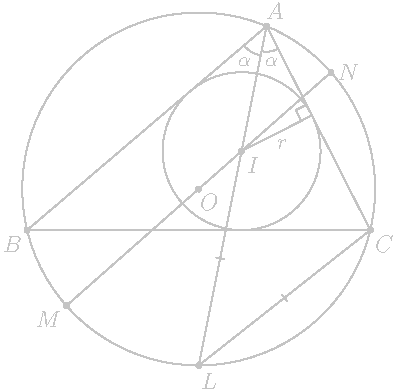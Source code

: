 import geometry;
size(7cm);


pen penColor = rgb("c5c5c5");

triangle t = triangleabc(4, 5.5, 6);

point A = t.C;
point B = t.A;
point C = t.B;


circle ic = incircle(t);
circle w = circle(t);

point I = ic.C;
point O = w.C;


point M = intersectionpoints(line(I, O), w)[0];
point _N = intersectionpoints(line(I, O), w)[1];

point L = intersectionpoints(line(A, I), w)[0];

point Ip = projection(line(A, C))*I;

//draw
draw(t, penColor);
draw(ic, penColor);
draw(w, penColor);

dot("$A$", A, N+E*0.5, fontsize(12) + penColor);
dot("$B$", B, SW, fontsize(12) + penColor);
dot("$C$", C, SE, fontsize(12) + penColor);


dot(Label("$I$"), I, SE, fontsize(12) + penColor);
dot(Label("$O$"), O, S*0.7+E*0.5, fontsize(12) + penColor);


dot(Label("$N$"), _N, fontsize(12) + penColor);
dot(Label("$M$"), M, SW, fontsize(12) + penColor);

dot(Label("$L$"), L, S+E*0.7, fontsize(12) + penColor);

draw(segment(M, _N), penColor);
draw(segment(A, I), penColor);
draw(segment(C, L), penColor, StickIntervalMarker(1, 1, 4, penColor));
draw(segment(I, L), penColor, StickIntervalMarker(1, 1, 4, penColor));


draw(Label("$r$", Relative(0.5)), segment(I, Ip), fontsize(11) + penColor);

markangle(Label("$\alpha$", fontsize(10) + penColor), I, A, C, penColor, n=1, radius=4.5mm);
markangle(Label("$\alpha$", fontsize(10) + penColor), B, A, I, penColor, n=1, radius=5.3mm);
markrightangle(I, Ip, A, 6, penColor);
